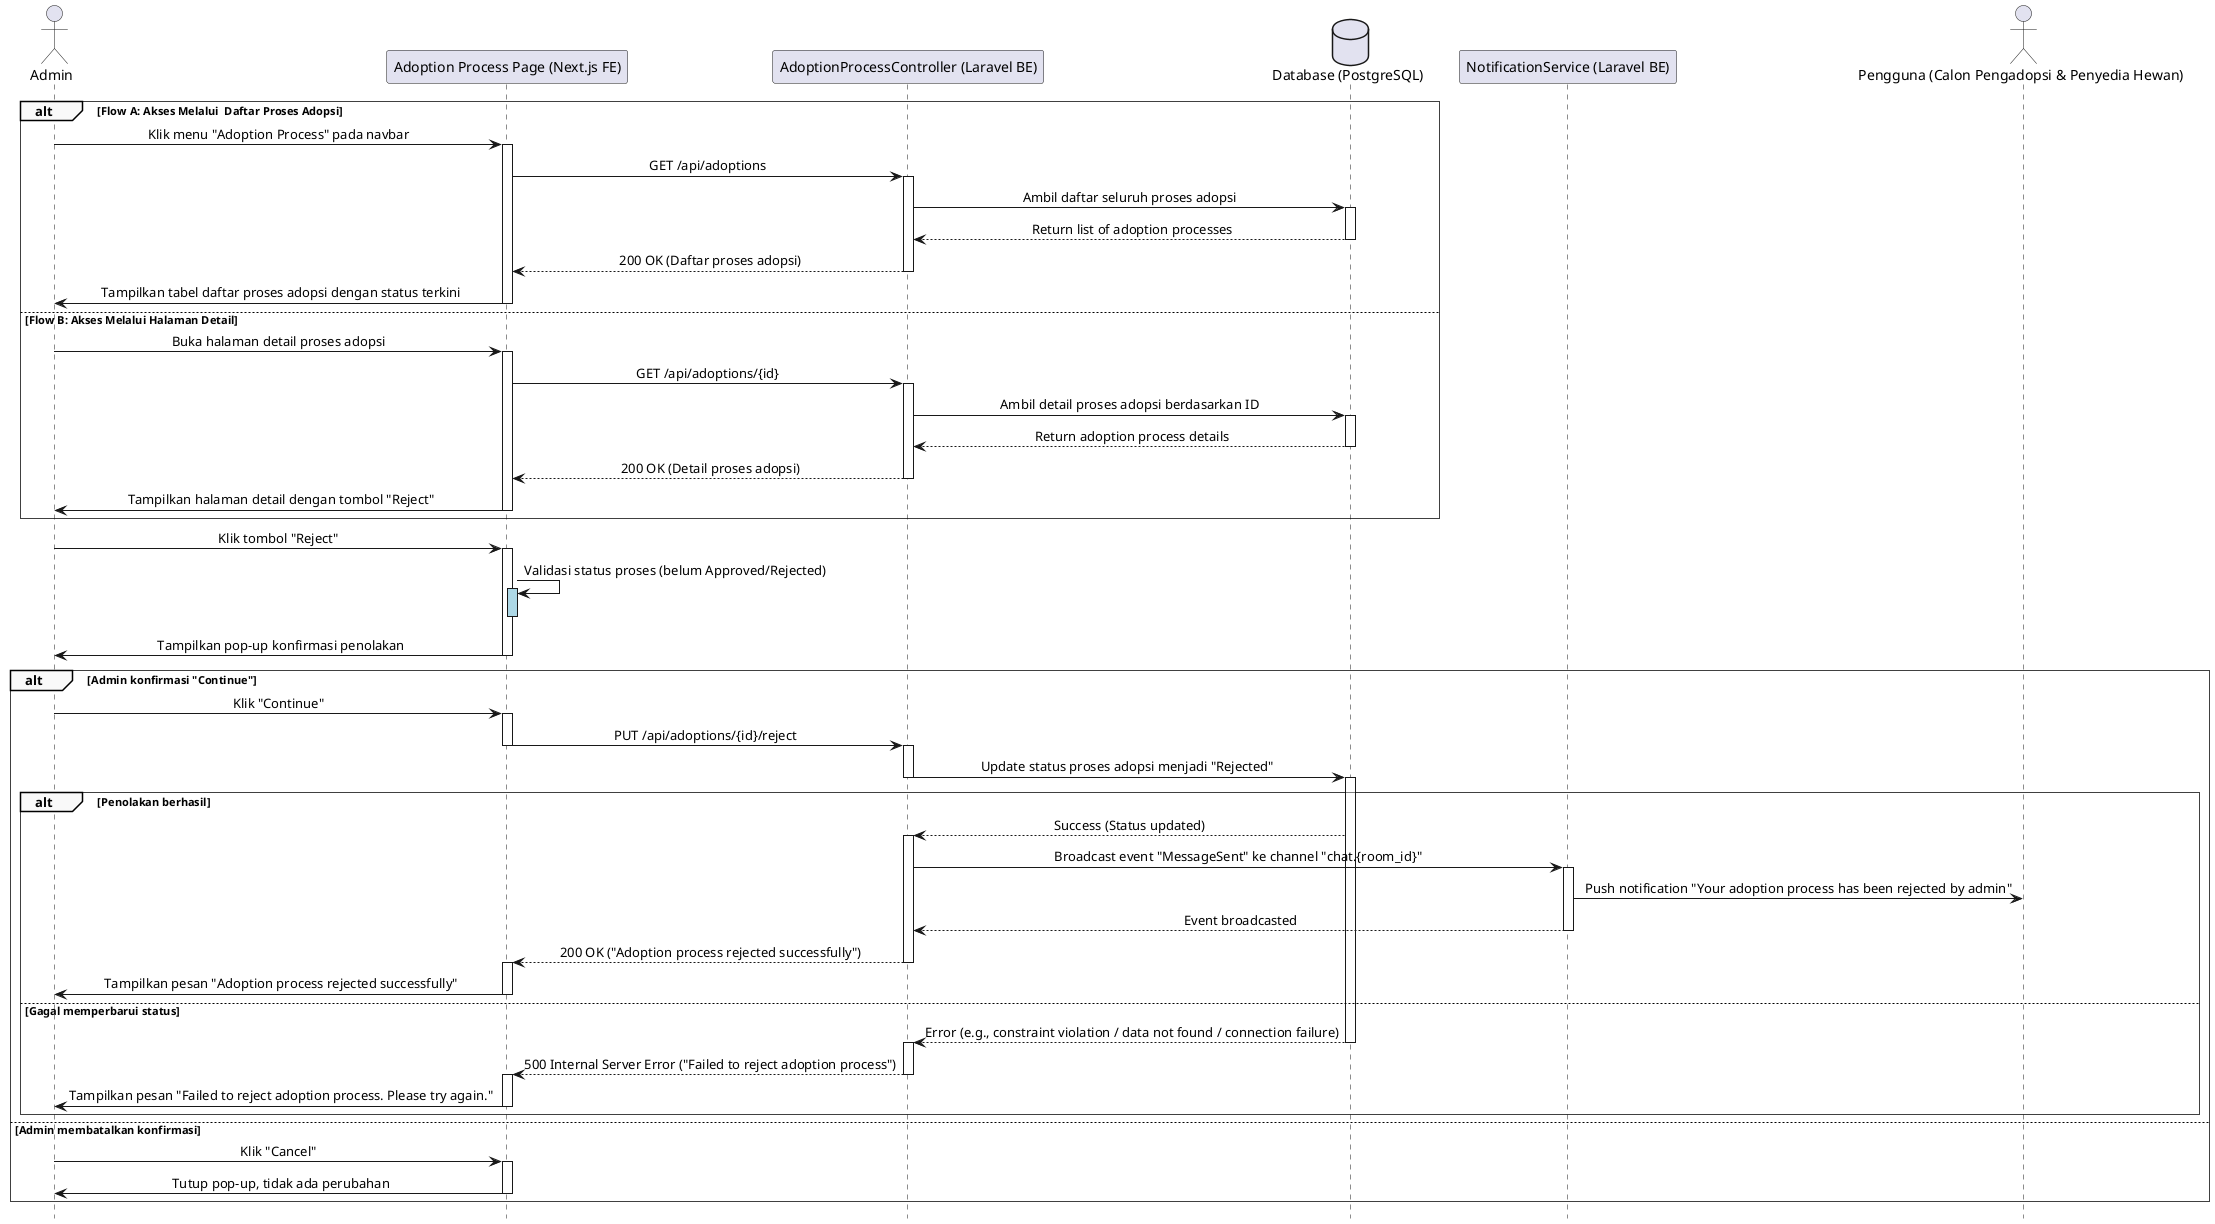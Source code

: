 @startuml
' === Styling ===
skinparam sequence {
    LifelineFooterStrategy none
    MessageAlign center
    ArrowThickness 1
    ParticipantPadding 20
    GroupBorderThickness 0.5
    GroupBackgroundColor #F9F9F9
}
hide footbox

' === Participants ===
actor Admin
participant "Adoption Process Page (Next.js FE)" as FE
participant "AdoptionProcessController (Laravel BE)" as BE
database "Database (PostgreSQL)" as DB
participant "NotificationService (Laravel BE)" as NS
actor "Pengguna (Calon Pengadopsi & Penyedia Hewan)" as FE_Adopter

    alt Flow A: Akses Melalui  Daftar Proses Adopsi
        Admin -> FE: Klik menu "Adoption Process" pada navbar
        activate FE
        FE -> BE: GET /api/adoptions
        activate BE
        BE -> DB: Ambil daftar seluruh proses adopsi
        activate DB
        DB --> BE: Return list of adoption processes
        deactivate DB
        BE --> FE: 200 OK (Daftar proses adopsi)
        deactivate BE
        FE -> Admin: Tampilkan tabel daftar proses adopsi dengan status terkini
        deactivate FE

    else Flow B: Akses Melalui Halaman Detail
        Admin -> FE: Buka halaman detail proses adopsi
        activate FE
        FE -> BE: GET /api/adoptions/{id}
        activate BE
        BE -> DB: Ambil detail proses adopsi berdasarkan ID
        activate DB
        DB --> BE: Return adoption process details
        deactivate DB
        BE --> FE: 200 OK (Detail proses adopsi)
        deactivate BE
        FE -> Admin: Tampilkan halaman detail dengan tombol "Reject"
        deactivate FE
    end

    Admin -> FE: Klik tombol "Reject"
    activate FE

    ' === Validasi di frontend ===
    FE -> FE: Validasi status proses (belum Approved/Rejected)
    activate FE #LightBlue
    deactivate FE #LightBlue

    FE -> Admin: Tampilkan pop-up konfirmasi penolakan
    deactivate FE

    alt Admin konfirmasi "Continue"
        Admin -> FE: Klik "Continue"
        activate FE
        FE -> BE: PUT /api/adoptions/{id}/reject
        deactivate FE
        activate BE
        BE -> DB: Update status proses adopsi menjadi "Rejected"
        deactivate BE
        activate DB

        alt Penolakan berhasil
            DB --> BE: Success (Status updated)
            activate BE
            ' === Kirim notifikasi ke pihak terkait ===
            BE -> NS: Broadcast event "MessageSent" ke channel "chat.{room_id}"
            activate NS
            NS -> FE_Adopter: Push notification "Your adoption process has been rejected by admin"
        NS --> BE: Event broadcasted
            deactivate NS
            BE --> FE: 200 OK ("Adoption process rejected successfully")
            deactivate BE
            activate FE

            FE -> Admin: Tampilkan pesan "Adoption process rejected successfully"
            deactivate FE

        else Gagal memperbarui status
            DB --> BE: Error (e.g., constraint violation / data not found / connection failure)
            deactivate DB
            activate BE
            BE --> FE: 500 Internal Server Error ("Failed to reject adoption process")
            deactivate BE
            activate FE
            FE -> Admin: Tampilkan pesan "Failed to reject adoption process. Please try again."
            deactivate FE
        end

    else Admin membatalkan konfirmasi
        Admin -> FE: Klik "Cancel"
        activate FE
        FE -> Admin: Tutup pop-up, tidak ada perubahan
        deactivate FE
    end

@enduml